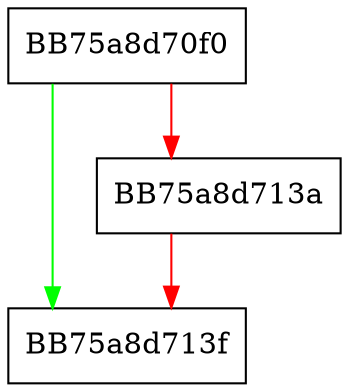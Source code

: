 digraph configure {
  node [shape="box"];
  graph [splines=ortho];
  BB75a8d70f0 -> BB75a8d713f [color="green"];
  BB75a8d70f0 -> BB75a8d713a [color="red"];
  BB75a8d713a -> BB75a8d713f [color="red"];
}